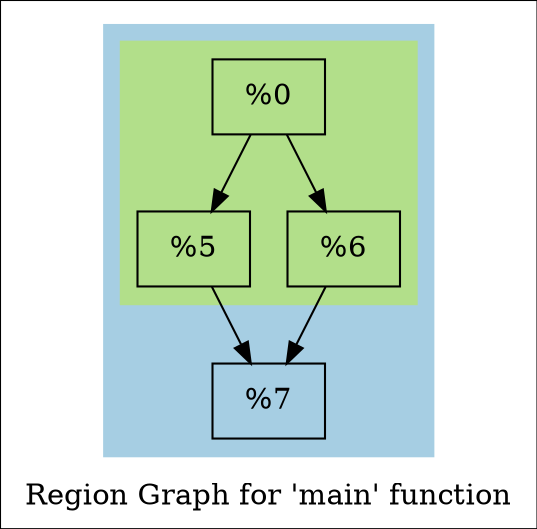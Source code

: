 digraph "Region Graph for 'main' function" {
	label="Region Graph for 'main' function";

	Node0x2359950 [shape=record,label="{%0}"];
	Node0x2359950 -> Node0x2358690;
	Node0x2359950 -> Node0x23586f0;
	Node0x2358690 [shape=record,label="{%5}"];
	Node0x2358690 -> Node0x23587b0;
	Node0x23587b0 [shape=record,label="{%7}"];
	Node0x23586f0 [shape=record,label="{%6}"];
	Node0x23586f0 -> Node0x23587b0;
	colorscheme = "paired12"
        subgraph cluster_0x2359e90 {
          label = "";
          style = filled;
          color = 1
          subgraph cluster_0x23585a0 {
            label = "";
            style = filled;
            color = 3
            Node0x2359950;
            Node0x2358690;
            Node0x23586f0;
          }
          Node0x23587b0;
        }
}
